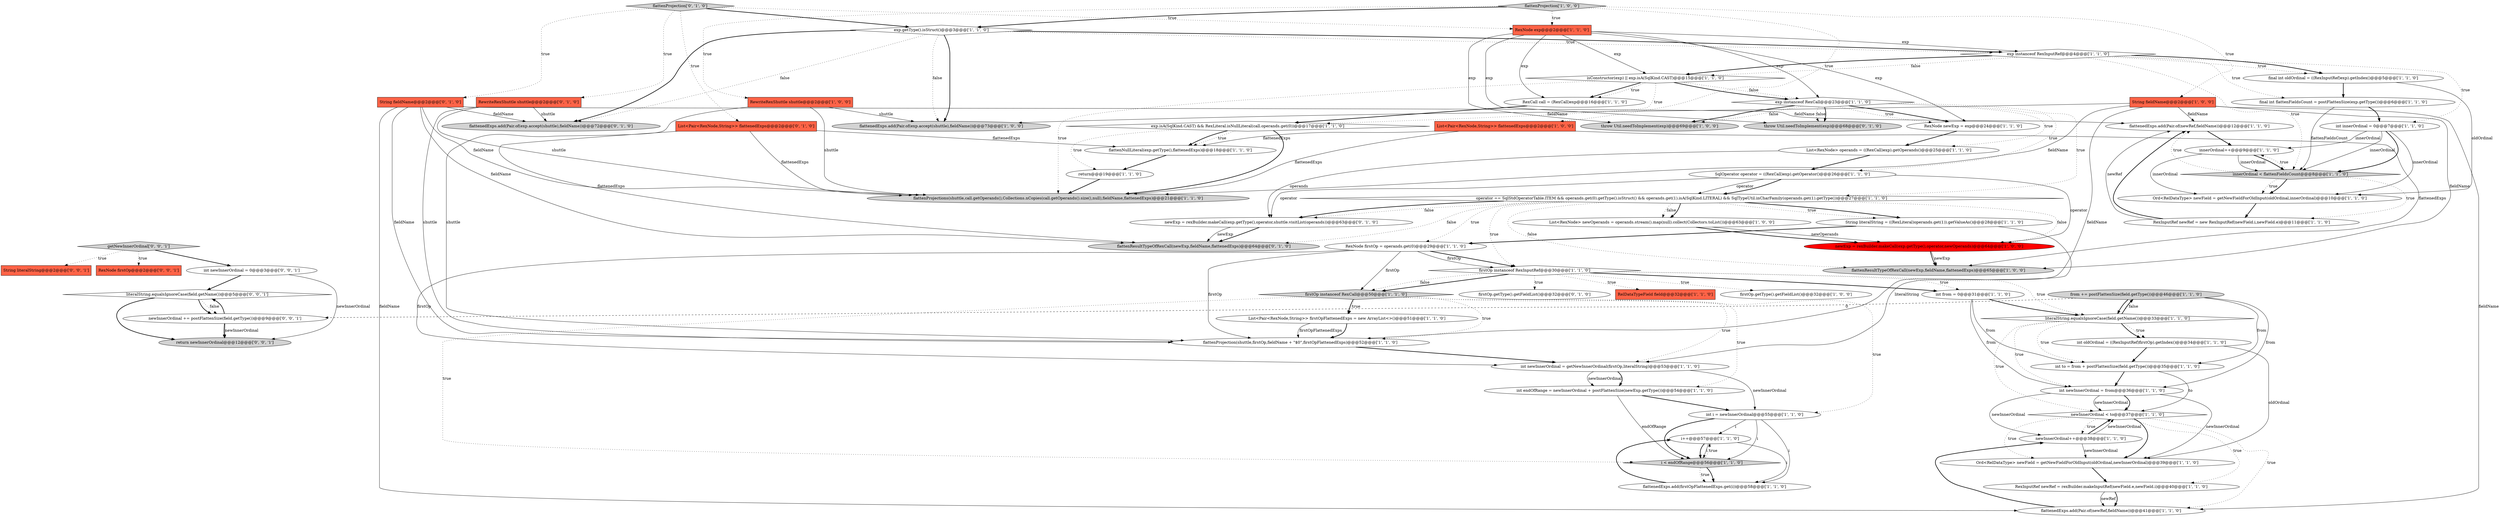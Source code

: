 digraph {
70 [style = filled, label = "String literalString@@@2@@@['0', '0', '1']", fillcolor = tomato, shape = box image = "AAA0AAABBB3BBB"];
8 [style = filled, label = "innerOrdinal < flattenFieldsCount@@@8@@@['1', '1', '0']", fillcolor = lightgray, shape = diamond image = "AAA0AAABBB1BBB"];
13 [style = filled, label = "List<Pair<RexNode,String>> flattenedExps@@@2@@@['1', '0', '0']", fillcolor = tomato, shape = box image = "AAA0AAABBB1BBB"];
63 [style = filled, label = "firstOp.getType().getFieldList()@@@32@@@['0', '1', '0']", fillcolor = white, shape = ellipse image = "AAA0AAABBB2BBB"];
44 [style = filled, label = "isConstructor(exp) || exp.isA(SqlKind.CAST)@@@15@@@['1', '1', '0']", fillcolor = white, shape = diamond image = "AAA0AAABBB1BBB"];
27 [style = filled, label = "int oldOrdinal = ((RexInputRef)firstOp).getIndex()@@@34@@@['1', '1', '0']", fillcolor = white, shape = ellipse image = "AAA0AAABBB1BBB"];
0 [style = filled, label = "exp instanceof RexCall@@@23@@@['1', '1', '0']", fillcolor = white, shape = diamond image = "AAA0AAABBB1BBB"];
30 [style = filled, label = "List<Pair<RexNode,String>> firstOpFlattenedExps = new ArrayList<>()@@@51@@@['1', '1', '0']", fillcolor = white, shape = ellipse image = "AAA0AAABBB1BBB"];
47 [style = filled, label = "RexNode exp@@@2@@@['1', '1', '0']", fillcolor = tomato, shape = box image = "AAA0AAABBB1BBB"];
15 [style = filled, label = "i++@@@57@@@['1', '1', '0']", fillcolor = white, shape = ellipse image = "AAA0AAABBB1BBB"];
19 [style = filled, label = "RewriteRexShuttle shuttle@@@2@@@['1', '0', '0']", fillcolor = tomato, shape = box image = "AAA0AAABBB1BBB"];
3 [style = filled, label = "int to = from + postFlattenSize(field.getType())@@@35@@@['1', '1', '0']", fillcolor = white, shape = ellipse image = "AAA0AAABBB1BBB"];
40 [style = filled, label = "newInnerOrdinal < to@@@37@@@['1', '1', '0']", fillcolor = white, shape = diamond image = "AAA0AAABBB1BBB"];
9 [style = filled, label = "Ord<RelDataType> newField = getNewFieldForOldInput(oldOrdinal,innerOrdinal)@@@10@@@['1', '1', '0']", fillcolor = white, shape = ellipse image = "AAA0AAABBB1BBB"];
24 [style = filled, label = "int from = 0@@@31@@@['1', '1', '0']", fillcolor = white, shape = ellipse image = "AAA0AAABBB1BBB"];
46 [style = filled, label = "operator == SqlStdOperatorTable.ITEM && operands.get(0).getType().isStruct() && operands.get(1).isA(SqlKind.LITERAL) && SqlTypeUtil.inCharFamily(operands.get(1).getType())@@@27@@@['1', '1', '0']", fillcolor = white, shape = diamond image = "AAA0AAABBB1BBB"];
42 [style = filled, label = "int innerOrdinal = 0@@@7@@@['1', '1', '0']", fillcolor = white, shape = ellipse image = "AAA0AAABBB1BBB"];
53 [style = filled, label = "flattenedExps.add(firstOpFlattenedExps.get(i))@@@58@@@['1', '1', '0']", fillcolor = white, shape = ellipse image = "AAA0AAABBB1BBB"];
54 [style = filled, label = "i < endOfRange@@@56@@@['1', '1', '0']", fillcolor = lightgray, shape = diamond image = "AAA0AAABBB1BBB"];
55 [style = filled, label = "newInnerOrdinal++@@@38@@@['1', '1', '0']", fillcolor = white, shape = ellipse image = "AAA0AAABBB1BBB"];
37 [style = filled, label = "List<RexNode> newOperands = operands.stream().map(null).collect(Collectors.toList())@@@63@@@['1', '0', '0']", fillcolor = white, shape = ellipse image = "AAA0AAABBB1BBB"];
38 [style = filled, label = "flattenNullLiteral(exp.getType(),flattenedExps)@@@18@@@['1', '1', '0']", fillcolor = white, shape = ellipse image = "AAA0AAABBB1BBB"];
25 [style = filled, label = "flattenedExps.add(Pair.of(exp.accept(shuttle),fieldName))@@@73@@@['1', '0', '0']", fillcolor = lightgray, shape = ellipse image = "AAA0AAABBB1BBB"];
11 [style = filled, label = "flattenProjection(shuttle,firstOp,fieldName + \"$0\",firstOpFlattenedExps)@@@52@@@['1', '1', '0']", fillcolor = white, shape = ellipse image = "AAA0AAABBB1BBB"];
58 [style = filled, label = "String fieldName@@@2@@@['0', '1', '0']", fillcolor = tomato, shape = box image = "AAA0AAABBB2BBB"];
56 [style = filled, label = "throw Util.needToImplement(exp)@@@68@@@['0', '1', '0']", fillcolor = lightgray, shape = ellipse image = "AAA0AAABBB2BBB"];
52 [style = filled, label = "exp instanceof RexInputRef@@@4@@@['1', '1', '0']", fillcolor = white, shape = diamond image = "AAA0AAABBB1BBB"];
21 [style = filled, label = "exp.getType().isStruct()@@@3@@@['1', '1', '0']", fillcolor = white, shape = diamond image = "AAA0AAABBB1BBB"];
49 [style = filled, label = "final int flattenFieldsCount = postFlattenSize(exp.getType())@@@6@@@['1', '1', '0']", fillcolor = white, shape = ellipse image = "AAA0AAABBB1BBB"];
61 [style = filled, label = "flattenResultTypeOfRexCall(newExp,fieldName,flattenedExps)@@@64@@@['0', '1', '0']", fillcolor = lightgray, shape = ellipse image = "AAA0AAABBB2BBB"];
28 [style = filled, label = "firstOp instanceof RexCall@@@50@@@['1', '1', '0']", fillcolor = lightgray, shape = diamond image = "AAA0AAABBB1BBB"];
43 [style = filled, label = "int i = newInnerOrdinal@@@55@@@['1', '1', '0']", fillcolor = white, shape = ellipse image = "AAA0AAABBB1BBB"];
4 [style = filled, label = "RexCall call = (RexCall)exp@@@16@@@['1', '1', '0']", fillcolor = white, shape = ellipse image = "AAA0AAABBB1BBB"];
16 [style = filled, label = "return@@@19@@@['1', '1', '0']", fillcolor = white, shape = ellipse image = "AAA0AAABBB1BBB"];
50 [style = filled, label = "RexInputRef newRef = new RexInputRef(newField.i,newField.e)@@@11@@@['1', '1', '0']", fillcolor = white, shape = ellipse image = "AAA0AAABBB1BBB"];
59 [style = filled, label = "flattenProjection['0', '1', '0']", fillcolor = lightgray, shape = diamond image = "AAA0AAABBB2BBB"];
7 [style = filled, label = "literalString.equalsIgnoreCase(field.getName())@@@33@@@['1', '1', '0']", fillcolor = white, shape = diamond image = "AAA0AAABBB1BBB"];
31 [style = filled, label = "String literalString = ((RexLiteral)operands.get(1)).getValueAs()@@@28@@@['1', '1', '0']", fillcolor = white, shape = ellipse image = "AAA0AAABBB1BBB"];
64 [style = filled, label = "List<Pair<RexNode,String>> flattenedExps@@@2@@@['0', '1', '0']", fillcolor = tomato, shape = box image = "AAA0AAABBB2BBB"];
33 [style = filled, label = "RelDataTypeField field@@@32@@@['1', '1', '0']", fillcolor = tomato, shape = box image = "AAA0AAABBB1BBB"];
14 [style = filled, label = "int newInnerOrdinal = getNewInnerOrdinal(firstOp,literalString)@@@53@@@['1', '1', '0']", fillcolor = white, shape = ellipse image = "AAA0AAABBB1BBB"];
57 [style = filled, label = "newExp = rexBuilder.makeCall(exp.getType(),operator,shuttle.visitList(operands))@@@63@@@['0', '1', '0']", fillcolor = white, shape = ellipse image = "AAA0AAABBB2BBB"];
2 [style = filled, label = "flattenProjection['1', '0', '0']", fillcolor = lightgray, shape = diamond image = "AAA0AAABBB1BBB"];
71 [style = filled, label = "return newInnerOrdinal@@@12@@@['0', '0', '1']", fillcolor = lightgray, shape = ellipse image = "AAA0AAABBB3BBB"];
1 [style = filled, label = "from += postFlattenSize(field.getType())@@@46@@@['1', '1', '0']", fillcolor = lightgray, shape = ellipse image = "AAA0AAABBB1BBB"];
20 [style = filled, label = "List<RexNode> operands = ((RexCall)exp).getOperands()@@@25@@@['1', '1', '0']", fillcolor = white, shape = ellipse image = "AAA0AAABBB1BBB"];
26 [style = filled, label = "newExp = rexBuilder.makeCall(exp.getType(),operator,newOperands)@@@64@@@['1', '0', '0']", fillcolor = red, shape = ellipse image = "AAA1AAABBB1BBB"];
39 [style = filled, label = "int newInnerOrdinal = from@@@36@@@['1', '1', '0']", fillcolor = white, shape = ellipse image = "AAA0AAABBB1BBB"];
10 [style = filled, label = "RexInputRef newRef = rexBuilder.makeInputRef(newField.e,newField.i)@@@40@@@['1', '1', '0']", fillcolor = white, shape = ellipse image = "AAA0AAABBB1BBB"];
35 [style = filled, label = "innerOrdinal++@@@9@@@['1', '1', '0']", fillcolor = white, shape = ellipse image = "AAA0AAABBB1BBB"];
65 [style = filled, label = "getNewInnerOrdinal['0', '0', '1']", fillcolor = lightgray, shape = diamond image = "AAA0AAABBB3BBB"];
32 [style = filled, label = "RexNode newExp = exp@@@24@@@['1', '1', '0']", fillcolor = white, shape = ellipse image = "AAA0AAABBB1BBB"];
66 [style = filled, label = "literalString.equalsIgnoreCase(field.getName())@@@5@@@['0', '0', '1']", fillcolor = white, shape = diamond image = "AAA0AAABBB3BBB"];
18 [style = filled, label = "int endOfRange = newInnerOrdinal + postFlattenSize(newExp.getType())@@@54@@@['1', '1', '0']", fillcolor = white, shape = ellipse image = "AAA0AAABBB1BBB"];
67 [style = filled, label = "RexNode firstOp@@@2@@@['0', '0', '1']", fillcolor = tomato, shape = box image = "AAA0AAABBB3BBB"];
68 [style = filled, label = "newInnerOrdinal += postFlattenSize(field.getType())@@@9@@@['0', '0', '1']", fillcolor = white, shape = ellipse image = "AAA0AAABBB3BBB"];
41 [style = filled, label = "flattenedExps.add(Pair.of(newRef,fieldName))@@@12@@@['1', '1', '0']", fillcolor = white, shape = ellipse image = "AAA0AAABBB1BBB"];
60 [style = filled, label = "RewriteRexShuttle shuttle@@@2@@@['0', '1', '0']", fillcolor = tomato, shape = box image = "AAA0AAABBB2BBB"];
62 [style = filled, label = "flattenedExps.add(Pair.of(exp.accept(shuttle),fieldName))@@@72@@@['0', '1', '0']", fillcolor = lightgray, shape = ellipse image = "AAA0AAABBB2BBB"];
45 [style = filled, label = "SqlOperator operator = ((RexCall)exp).getOperator()@@@26@@@['1', '1', '0']", fillcolor = white, shape = ellipse image = "AAA0AAABBB1BBB"];
48 [style = filled, label = "exp.isA(SqlKind.CAST) && RexLiteral.isNullLiteral(call.operands.get(0))@@@17@@@['1', '1', '0']", fillcolor = white, shape = diamond image = "AAA0AAABBB1BBB"];
17 [style = filled, label = "flattenedExps.add(Pair.of(newRef,fieldName))@@@41@@@['1', '1', '0']", fillcolor = white, shape = ellipse image = "AAA0AAABBB1BBB"];
29 [style = filled, label = "String fieldName@@@2@@@['1', '0', '0']", fillcolor = tomato, shape = box image = "AAA0AAABBB1BBB"];
5 [style = filled, label = "firstOp instanceof RexInputRef@@@30@@@['1', '1', '0']", fillcolor = white, shape = diamond image = "AAA0AAABBB1BBB"];
12 [style = filled, label = "flattenResultTypeOfRexCall(newExp,fieldName,flattenedExps)@@@65@@@['1', '0', '0']", fillcolor = lightgray, shape = ellipse image = "AAA0AAABBB1BBB"];
22 [style = filled, label = "RexNode firstOp = operands.get(0)@@@29@@@['1', '1', '0']", fillcolor = white, shape = ellipse image = "AAA0AAABBB1BBB"];
36 [style = filled, label = "Ord<RelDataType> newField = getNewFieldForOldInput(oldOrdinal,newInnerOrdinal)@@@39@@@['1', '1', '0']", fillcolor = white, shape = ellipse image = "AAA0AAABBB1BBB"];
69 [style = filled, label = "int newInnerOrdinal = 0@@@3@@@['0', '0', '1']", fillcolor = white, shape = ellipse image = "AAA0AAABBB3BBB"];
34 [style = filled, label = "final int oldOrdinal = ((RexInputRef)exp).getIndex()@@@5@@@['1', '1', '0']", fillcolor = white, shape = ellipse image = "AAA0AAABBB1BBB"];
6 [style = filled, label = "throw Util.needToImplement(exp)@@@69@@@['1', '0', '0']", fillcolor = lightgray, shape = ellipse image = "AAA0AAABBB1BBB"];
23 [style = filled, label = "firstOp.getType().getFieldList()@@@32@@@['1', '0', '0']", fillcolor = white, shape = ellipse image = "AAA0AAABBB1BBB"];
51 [style = filled, label = "flattenProjections(shuttle,call.getOperands(),Collections.nCopies(call.getOperands().size(),null),fieldName,flattenedExps)@@@21@@@['1', '1', '0']", fillcolor = lightgray, shape = ellipse image = "AAA0AAABBB1BBB"];
28->11 [style = dotted, label="true"];
9->50 [style = bold, label=""];
16->51 [style = bold, label=""];
52->44 [style = bold, label=""];
29->41 [style = solid, label="fieldName"];
26->12 [style = solid, label="newExp"];
1->39 [style = solid, label="from"];
11->14 [style = bold, label=""];
37->26 [style = solid, label="newOperands"];
55->36 [style = solid, label="newInnerOrdinal"];
14->18 [style = solid, label="newInnerOrdinal"];
5->23 [style = dotted, label="true"];
15->54 [style = bold, label=""];
28->14 [style = dotted, label="true"];
55->40 [style = bold, label=""];
68->66 [style = bold, label=""];
21->52 [style = dotted, label="true"];
46->31 [style = bold, label=""];
10->17 [style = bold, label=""];
58->62 [style = solid, label="fieldName"];
21->52 [style = bold, label=""];
42->9 [style = solid, label="innerOrdinal"];
40->36 [style = dotted, label="true"];
39->55 [style = solid, label="newInnerOrdinal"];
24->39 [style = solid, label="from"];
46->37 [style = dotted, label="false"];
7->39 [style = dotted, label="true"];
40->10 [style = dotted, label="true"];
5->28 [style = bold, label=""];
20->57 [style = solid, label="operands"];
42->8 [style = solid, label="innerOrdinal"];
45->57 [style = solid, label="operator"];
5->24 [style = dotted, label="true"];
28->30 [style = dotted, label="true"];
13->12 [style = solid, label="flattenedExps"];
30->11 [style = bold, label=""];
48->51 [style = bold, label=""];
26->12 [style = bold, label=""];
52->8 [style = dotted, label="true"];
58->41 [style = solid, label="fieldName"];
28->18 [style = dotted, label="true"];
19->11 [style = solid, label="shuttle"];
22->11 [style = solid, label="firstOp"];
22->14 [style = solid, label="firstOp"];
35->8 [style = bold, label=""];
14->43 [style = solid, label="newInnerOrdinal"];
7->27 [style = dotted, label="true"];
65->69 [style = bold, label=""];
54->53 [style = bold, label=""];
3->39 [style = bold, label=""];
65->70 [style = dotted, label="true"];
40->55 [style = dotted, label="true"];
60->11 [style = solid, label="shuttle"];
7->1 [style = dotted, label="false"];
45->26 [style = solid, label="operator"];
32->20 [style = bold, label=""];
29->17 [style = solid, label="fieldName"];
27->36 [style = solid, label="oldOrdinal"];
20->45 [style = bold, label=""];
18->54 [style = solid, label="endOfRange"];
59->60 [style = dotted, label="true"];
5->28 [style = dotted, label="false"];
44->48 [style = dotted, label="true"];
0->46 [style = dotted, label="true"];
29->25 [style = solid, label="fieldName"];
0->45 [style = dotted, label="true"];
2->47 [style = dotted, label="true"];
7->1 [style = bold, label=""];
57->61 [style = bold, label=""];
28->30 [style = bold, label=""];
2->29 [style = dotted, label="true"];
46->5 [style = dotted, label="true"];
37->26 [style = bold, label=""];
7->40 [style = dotted, label="true"];
46->31 [style = dotted, label="true"];
47->6 [style = solid, label="exp"];
44->0 [style = dotted, label="false"];
60->51 [style = solid, label="shuttle"];
5->33 [style = dotted, label="true"];
21->25 [style = bold, label=""];
43->53 [style = solid, label="i"];
46->61 [style = dotted, label="false"];
46->37 [style = bold, label=""];
54->53 [style = dotted, label="true"];
45->46 [style = solid, label="operator"];
22->5 [style = bold, label=""];
46->57 [style = dotted, label="false"];
8->50 [style = dotted, label="true"];
52->44 [style = dotted, label="false"];
44->4 [style = bold, label=""];
58->17 [style = solid, label="fieldName"];
5->7 [style = dotted, label="true"];
22->28 [style = solid, label="firstOp"];
2->21 [style = bold, label=""];
65->67 [style = dotted, label="true"];
47->56 [style = solid, label="exp"];
66->71 [style = bold, label=""];
24->3 [style = solid, label="from"];
44->4 [style = dotted, label="true"];
14->18 [style = bold, label=""];
1->68 [style = dashed, label="0"];
45->46 [style = bold, label=""];
64->51 [style = solid, label="flattenedExps"];
24->7 [style = bold, label=""];
46->26 [style = dotted, label="false"];
50->41 [style = bold, label=""];
47->52 [style = solid, label="exp"];
43->15 [style = solid, label="i"];
59->21 [style = bold, label=""];
2->19 [style = dotted, label="true"];
40->17 [style = dotted, label="true"];
35->8 [style = solid, label="innerOrdinal"];
10->17 [style = solid, label="newRef"];
42->35 [style = solid, label="innerOrdinal"];
15->53 [style = solid, label="i"];
60->62 [style = solid, label="shuttle"];
8->35 [style = dotted, label="true"];
48->16 [style = dotted, label="true"];
0->6 [style = dotted, label="false"];
49->8 [style = solid, label="flattenFieldsCount"];
34->49 [style = bold, label=""];
42->8 [style = bold, label=""];
38->16 [style = bold, label=""];
68->71 [style = solid, label="newInnerOrdinal"];
52->42 [style = dotted, label="true"];
21->62 [style = bold, label=""];
47->44 [style = solid, label="exp"];
1->3 [style = solid, label="from"];
8->41 [style = dotted, label="true"];
35->9 [style = solid, label="innerOrdinal"];
1->7 [style = bold, label=""];
44->51 [style = dotted, label="true"];
50->41 [style = solid, label="newRef"];
17->55 [style = bold, label=""];
59->64 [style = dotted, label="true"];
39->36 [style = solid, label="newInnerOrdinal"];
69->71 [style = solid, label="newInnerOrdinal"];
5->63 [style = dotted, label="true"];
21->25 [style = dotted, label="false"];
40->36 [style = bold, label=""];
39->40 [style = bold, label=""];
5->24 [style = bold, label=""];
54->15 [style = dotted, label="true"];
64->38 [style = solid, label="flattenedExps"];
28->43 [style = dotted, label="true"];
19->51 [style = solid, label="shuttle"];
0->56 [style = dotted, label="false"];
59->58 [style = dotted, label="true"];
8->9 [style = dotted, label="true"];
0->32 [style = dotted, label="true"];
46->12 [style = dotted, label="false"];
0->32 [style = bold, label=""];
58->51 [style = solid, label="fieldName"];
46->22 [style = dotted, label="true"];
4->48 [style = bold, label=""];
69->66 [style = bold, label=""];
43->54 [style = bold, label=""];
46->57 [style = bold, label=""];
48->38 [style = dotted, label="true"];
13->38 [style = solid, label="flattenedExps"];
36->10 [style = bold, label=""];
41->35 [style = bold, label=""];
15->54 [style = solid, label="i"];
49->42 [style = bold, label=""];
57->61 [style = solid, label="newExp"];
52->49 [style = dotted, label="true"];
64->61 [style = solid, label="flattenedExps"];
31->22 [style = bold, label=""];
30->11 [style = solid, label="firstOpFlattenedExps"];
0->6 [style = bold, label=""];
52->34 [style = dotted, label="true"];
19->25 [style = solid, label="shuttle"];
27->3 [style = bold, label=""];
66->68 [style = bold, label=""];
29->11 [style = solid, label="fieldName"];
0->20 [style = dotted, label="true"];
28->54 [style = dotted, label="true"];
31->14 [style = solid, label="literalString"];
52->34 [style = bold, label=""];
3->40 [style = solid, label="to"];
58->11 [style = solid, label="fieldName"];
47->32 [style = solid, label="exp"];
39->40 [style = solid, label="newInnerOrdinal"];
58->61 [style = solid, label="fieldName"];
34->9 [style = solid, label="oldOrdinal"];
48->38 [style = bold, label=""];
43->54 [style = solid, label="i"];
18->43 [style = bold, label=""];
7->3 [style = dotted, label="true"];
0->56 [style = bold, label=""];
68->71 [style = bold, label=""];
13->51 [style = solid, label="flattenedExps"];
47->4 [style = solid, label="exp"];
8->9 [style = bold, label=""];
7->27 [style = bold, label=""];
21->62 [style = dotted, label="false"];
47->0 [style = solid, label="exp"];
22->5 [style = solid, label="firstOp"];
55->40 [style = solid, label="newInnerOrdinal"];
59->47 [style = dotted, label="true"];
53->15 [style = bold, label=""];
66->68 [style = dotted, label="false"];
29->51 [style = solid, label="fieldName"];
2->13 [style = dotted, label="true"];
44->0 [style = bold, label=""];
29->12 [style = solid, label="fieldName"];
}
